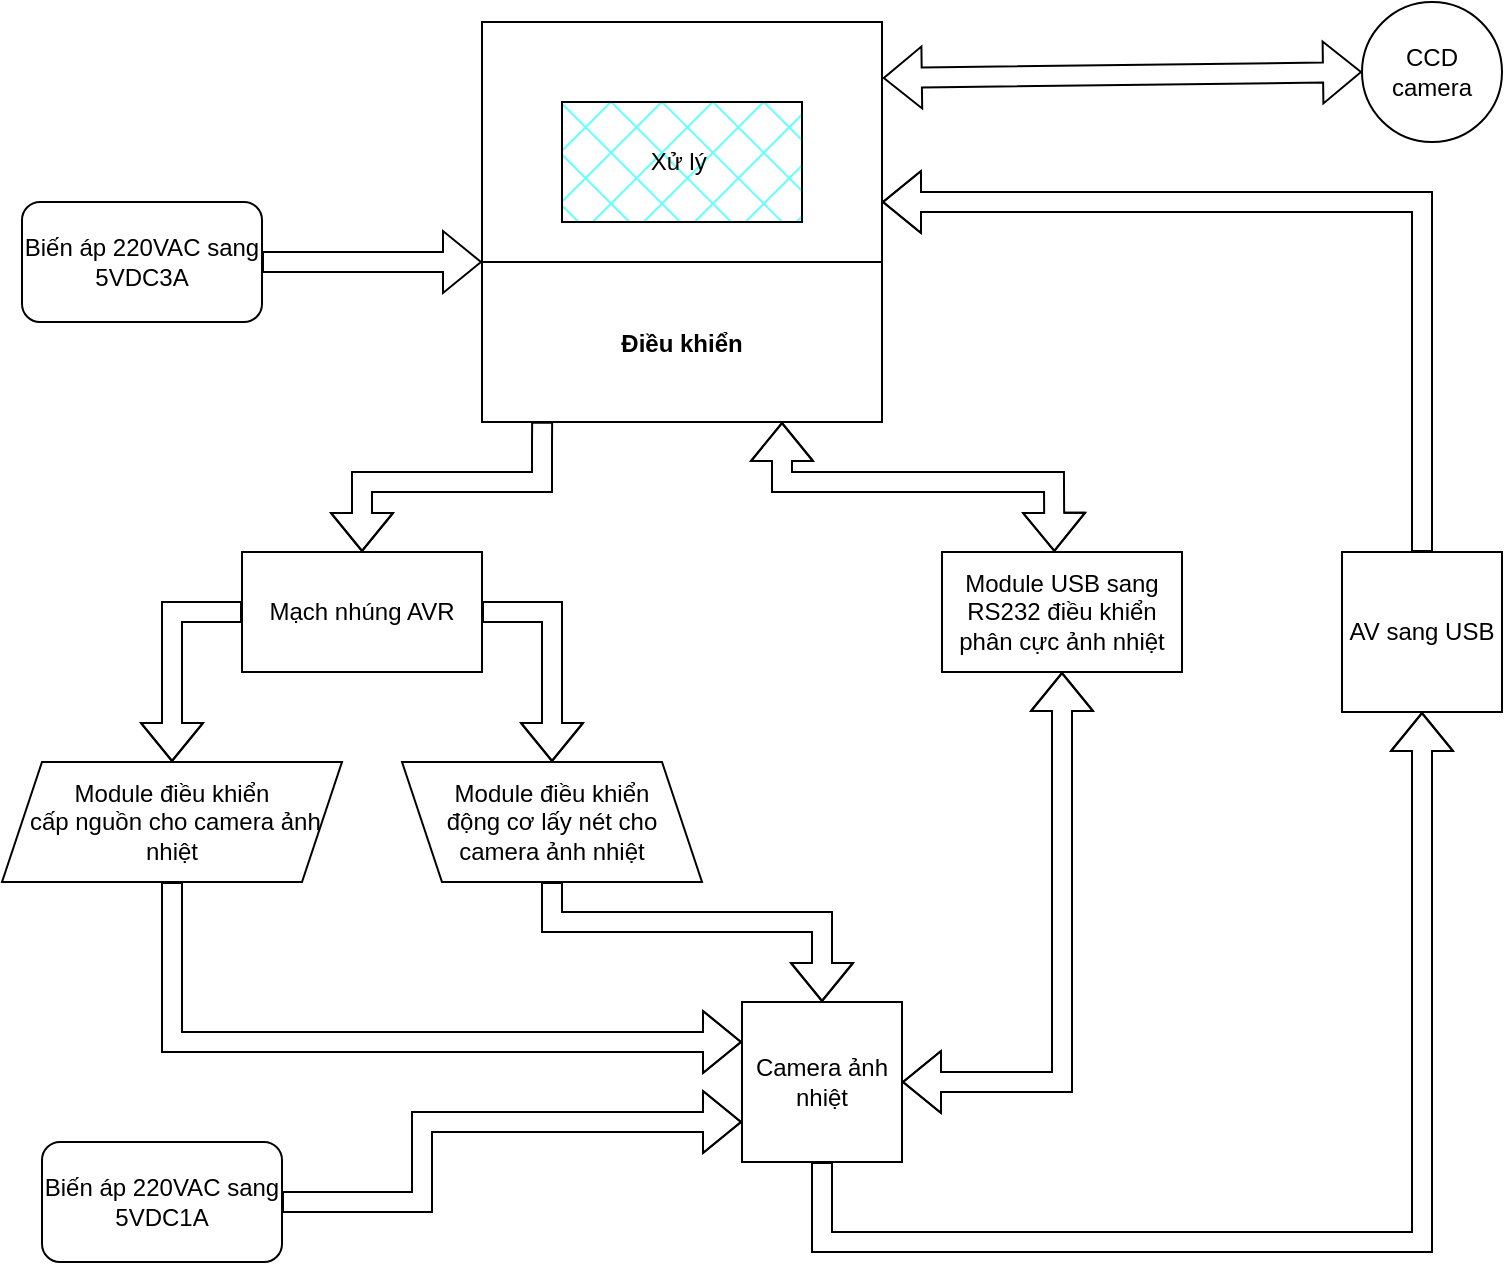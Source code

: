 <mxfile version="20.3.0" type="github">
  <diagram name="Page-1" id="c7488fd3-1785-93aa-aadb-54a6760d102a">
    <mxGraphModel dx="1488" dy="804" grid="1" gridSize="10" guides="1" tooltips="1" connect="1" arrows="1" fold="1" page="1" pageScale="1" pageWidth="1100" pageHeight="850" background="none" math="0" shadow="0">
      <root>
        <mxCell id="0" />
        <mxCell id="1" parent="0" />
        <mxCell id="EZ1qO5hgmVYE9EcLrdAN-6" value="Biến áp 220VAC sang 5VDC3A" style="rounded=1;whiteSpace=wrap;html=1;" vertex="1" parent="1">
          <mxGeometry x="210" y="220" width="120" height="60" as="geometry" />
        </mxCell>
        <mxCell id="EZ1qO5hgmVYE9EcLrdAN-9" value="" style="shape=flexArrow;endArrow=classic;html=1;rounded=0;strokeWidth=1;exitX=1;exitY=0.5;exitDx=0;exitDy=0;" edge="1" parent="1" source="EZ1qO5hgmVYE9EcLrdAN-6">
          <mxGeometry width="50" height="50" relative="1" as="geometry">
            <mxPoint x="430" y="330" as="sourcePoint" />
            <mxPoint x="440" y="250" as="targetPoint" />
          </mxGeometry>
        </mxCell>
        <mxCell id="EZ1qO5hgmVYE9EcLrdAN-10" value="Mạch nhúng AVR" style="rounded=0;whiteSpace=wrap;html=1;" vertex="1" parent="1">
          <mxGeometry x="320" y="395" width="120" height="60" as="geometry" />
        </mxCell>
        <mxCell id="EZ1qO5hgmVYE9EcLrdAN-11" value="" style="shape=flexArrow;endArrow=classic;html=1;rounded=0;strokeWidth=1;entryX=0.5;entryY=0;entryDx=0;entryDy=0;exitX=0.126;exitY=0.998;exitDx=0;exitDy=0;exitPerimeter=0;" edge="1" parent="1" target="EZ1qO5hgmVYE9EcLrdAN-10">
          <mxGeometry width="50" height="50" relative="1" as="geometry">
            <mxPoint x="470.08" y="329.84" as="sourcePoint" />
            <mxPoint x="575" y="340" as="targetPoint" />
            <Array as="points">
              <mxPoint x="470" y="340" />
              <mxPoint x="470" y="360" />
              <mxPoint x="380" y="360" />
            </Array>
          </mxGeometry>
        </mxCell>
        <mxCell id="EZ1qO5hgmVYE9EcLrdAN-12" value="Module điều khiển&lt;br&gt;&amp;nbsp;cấp nguồn cho camera ảnh nhiệt" style="shape=parallelogram;perimeter=parallelogramPerimeter;whiteSpace=wrap;html=1;fixedSize=1;" vertex="1" parent="1">
          <mxGeometry x="200" y="500" width="170" height="60" as="geometry" />
        </mxCell>
        <mxCell id="EZ1qO5hgmVYE9EcLrdAN-16" value="Module điều khiển &lt;br&gt;động cơ lấy nét cho camera ảnh nhiệt" style="shape=parallelogram;perimeter=parallelogramPerimeter;whiteSpace=wrap;html=1;fixedSize=1;arcSize=20;rotation=0;direction=west;flipH=1;" vertex="1" parent="1">
          <mxGeometry x="400" y="500" width="150" height="60" as="geometry" />
        </mxCell>
        <mxCell id="EZ1qO5hgmVYE9EcLrdAN-18" value="" style="shape=flexArrow;endArrow=classic;html=1;rounded=0;strokeWidth=1;exitX=0;exitY=0.5;exitDx=0;exitDy=0;entryX=0.5;entryY=0;entryDx=0;entryDy=0;" edge="1" parent="1" source="EZ1qO5hgmVYE9EcLrdAN-10" target="EZ1qO5hgmVYE9EcLrdAN-12">
          <mxGeometry width="50" height="50" relative="1" as="geometry">
            <mxPoint x="400" y="490" as="sourcePoint" />
            <mxPoint x="450" y="440" as="targetPoint" />
            <Array as="points">
              <mxPoint x="285" y="425" />
            </Array>
          </mxGeometry>
        </mxCell>
        <mxCell id="EZ1qO5hgmVYE9EcLrdAN-19" value="" style="shape=flexArrow;endArrow=classic;html=1;rounded=0;strokeWidth=1;exitX=1;exitY=0.5;exitDx=0;exitDy=0;entryX=0.5;entryY=1;entryDx=0;entryDy=0;" edge="1" parent="1" source="EZ1qO5hgmVYE9EcLrdAN-10" target="EZ1qO5hgmVYE9EcLrdAN-16">
          <mxGeometry width="50" height="50" relative="1" as="geometry">
            <mxPoint x="360" y="520" as="sourcePoint" />
            <mxPoint x="410" y="470" as="targetPoint" />
            <Array as="points">
              <mxPoint x="475" y="425" />
            </Array>
          </mxGeometry>
        </mxCell>
        <mxCell id="EZ1qO5hgmVYE9EcLrdAN-23" value="Điều khiển" style="swimlane;direction=west;startSize=80;" vertex="1" parent="1">
          <mxGeometry x="440" y="130" width="200" height="200" as="geometry" />
        </mxCell>
        <mxCell id="EZ1qO5hgmVYE9EcLrdAN-24" value="Xử lý&amp;nbsp;" style="whiteSpace=wrap;html=1;fillStyle=cross-hatch;fillColor=#66FFFF;" vertex="1" parent="1">
          <mxGeometry x="480" y="170" width="120" height="60" as="geometry" />
        </mxCell>
        <mxCell id="EZ1qO5hgmVYE9EcLrdAN-27" value="Module USB sang RS232 điều khiển phân cực ảnh nhiệt" style="rounded=0;whiteSpace=wrap;html=1;fillStyle=auto;fillColor=#FFFFFF;" vertex="1" parent="1">
          <mxGeometry x="670" y="395" width="120" height="60" as="geometry" />
        </mxCell>
        <mxCell id="EZ1qO5hgmVYE9EcLrdAN-28" value="" style="shape=flexArrow;endArrow=classic;startArrow=classic;html=1;rounded=0;strokeWidth=1;entryX=0.25;entryY=0;entryDx=0;entryDy=0;exitX=0.468;exitY=-0.001;exitDx=0;exitDy=0;exitPerimeter=0;" edge="1" parent="1" source="EZ1qO5hgmVYE9EcLrdAN-27" target="EZ1qO5hgmVYE9EcLrdAN-23">
          <mxGeometry width="100" height="100" relative="1" as="geometry">
            <mxPoint x="550" y="470" as="sourcePoint" />
            <mxPoint x="650" y="370" as="targetPoint" />
            <Array as="points">
              <mxPoint x="726" y="360" />
              <mxPoint x="590" y="360" />
            </Array>
          </mxGeometry>
        </mxCell>
        <mxCell id="EZ1qO5hgmVYE9EcLrdAN-29" value="Camera ảnh nhiệt" style="whiteSpace=wrap;html=1;aspect=fixed;fillStyle=auto;fillColor=#FFFFFF;" vertex="1" parent="1">
          <mxGeometry x="570" y="620" width="80" height="80" as="geometry" />
        </mxCell>
        <mxCell id="EZ1qO5hgmVYE9EcLrdAN-30" value="" style="shape=flexArrow;endArrow=classic;html=1;rounded=0;strokeWidth=1;exitX=0.5;exitY=0;exitDx=0;exitDy=0;entryX=0.5;entryY=0;entryDx=0;entryDy=0;" edge="1" parent="1" source="EZ1qO5hgmVYE9EcLrdAN-16" target="EZ1qO5hgmVYE9EcLrdAN-29">
          <mxGeometry width="50" height="50" relative="1" as="geometry">
            <mxPoint x="460" y="520" as="sourcePoint" />
            <mxPoint x="510" y="470" as="targetPoint" />
            <Array as="points">
              <mxPoint x="475" y="580" />
              <mxPoint x="610" y="580" />
            </Array>
          </mxGeometry>
        </mxCell>
        <mxCell id="EZ1qO5hgmVYE9EcLrdAN-31" value="" style="shape=flexArrow;endArrow=classic;html=1;rounded=0;strokeWidth=1;exitX=0.5;exitY=1;exitDx=0;exitDy=0;entryX=0;entryY=0.25;entryDx=0;entryDy=0;" edge="1" parent="1" source="EZ1qO5hgmVYE9EcLrdAN-12" target="EZ1qO5hgmVYE9EcLrdAN-29">
          <mxGeometry width="50" height="50" relative="1" as="geometry">
            <mxPoint x="380" y="550" as="sourcePoint" />
            <mxPoint x="430" y="500" as="targetPoint" />
            <Array as="points">
              <mxPoint x="285" y="640" />
            </Array>
          </mxGeometry>
        </mxCell>
        <mxCell id="EZ1qO5hgmVYE9EcLrdAN-34" value="Biến áp 220VAC sang 5VDC1A" style="rounded=1;whiteSpace=wrap;html=1;" vertex="1" parent="1">
          <mxGeometry x="220" y="690" width="120" height="60" as="geometry" />
        </mxCell>
        <mxCell id="EZ1qO5hgmVYE9EcLrdAN-35" value="" style="shape=flexArrow;endArrow=classic;html=1;rounded=0;strokeWidth=1;exitX=1;exitY=0.5;exitDx=0;exitDy=0;entryX=0;entryY=0.75;entryDx=0;entryDy=0;" edge="1" parent="1" source="EZ1qO5hgmVYE9EcLrdAN-34" target="EZ1qO5hgmVYE9EcLrdAN-29">
          <mxGeometry width="50" height="50" relative="1" as="geometry">
            <mxPoint x="480" y="610" as="sourcePoint" />
            <mxPoint x="530" y="560" as="targetPoint" />
            <Array as="points">
              <mxPoint x="410" y="720" />
              <mxPoint x="410" y="680" />
            </Array>
          </mxGeometry>
        </mxCell>
        <mxCell id="EZ1qO5hgmVYE9EcLrdAN-36" value="CCD camera" style="ellipse;whiteSpace=wrap;html=1;aspect=fixed;fillStyle=auto;fillColor=#FFFFFF;" vertex="1" parent="1">
          <mxGeometry x="880" y="120" width="70" height="70" as="geometry" />
        </mxCell>
        <mxCell id="EZ1qO5hgmVYE9EcLrdAN-37" value="" style="shape=flexArrow;endArrow=classic;startArrow=classic;html=1;rounded=0;strokeWidth=1;entryX=0.5;entryY=1;entryDx=0;entryDy=0;exitX=1;exitY=0.5;exitDx=0;exitDy=0;" edge="1" parent="1" source="EZ1qO5hgmVYE9EcLrdAN-29" target="EZ1qO5hgmVYE9EcLrdAN-27">
          <mxGeometry width="100" height="100" relative="1" as="geometry">
            <mxPoint x="440" y="570" as="sourcePoint" />
            <mxPoint x="540" y="470" as="targetPoint" />
            <Array as="points">
              <mxPoint x="730" y="660" />
            </Array>
          </mxGeometry>
        </mxCell>
        <mxCell id="EZ1qO5hgmVYE9EcLrdAN-38" value="" style="shape=flexArrow;endArrow=classic;startArrow=classic;html=1;rounded=0;strokeWidth=1;exitX=-0.002;exitY=0.86;exitDx=0;exitDy=0;exitPerimeter=0;entryX=0;entryY=0.5;entryDx=0;entryDy=0;" edge="1" parent="1" source="EZ1qO5hgmVYE9EcLrdAN-23" target="EZ1qO5hgmVYE9EcLrdAN-36">
          <mxGeometry width="100" height="100" relative="1" as="geometry">
            <mxPoint x="780" y="270" as="sourcePoint" />
            <mxPoint x="880" y="170" as="targetPoint" />
          </mxGeometry>
        </mxCell>
        <mxCell id="EZ1qO5hgmVYE9EcLrdAN-39" value="AV sang USB" style="whiteSpace=wrap;html=1;aspect=fixed;fillStyle=auto;fillColor=#FFFFFF;" vertex="1" parent="1">
          <mxGeometry x="870" y="395" width="80" height="80" as="geometry" />
        </mxCell>
        <mxCell id="EZ1qO5hgmVYE9EcLrdAN-40" value="" style="shape=flexArrow;endArrow=classic;html=1;rounded=0;strokeWidth=1;exitX=0.5;exitY=1;exitDx=0;exitDy=0;entryX=0.5;entryY=1;entryDx=0;entryDy=0;" edge="1" parent="1" source="EZ1qO5hgmVYE9EcLrdAN-29" target="EZ1qO5hgmVYE9EcLrdAN-39">
          <mxGeometry width="50" height="50" relative="1" as="geometry">
            <mxPoint x="560" y="540" as="sourcePoint" />
            <mxPoint x="610" y="490" as="targetPoint" />
            <Array as="points">
              <mxPoint x="610" y="740" />
              <mxPoint x="910" y="740" />
            </Array>
          </mxGeometry>
        </mxCell>
        <mxCell id="EZ1qO5hgmVYE9EcLrdAN-41" value="" style="shape=flexArrow;endArrow=classic;html=1;rounded=0;strokeWidth=1;exitX=0.5;exitY=0;exitDx=0;exitDy=0;" edge="1" parent="1" source="EZ1qO5hgmVYE9EcLrdAN-39">
          <mxGeometry width="50" height="50" relative="1" as="geometry">
            <mxPoint x="560" y="540" as="sourcePoint" />
            <mxPoint x="640" y="220" as="targetPoint" />
            <Array as="points">
              <mxPoint x="910" y="220" />
            </Array>
          </mxGeometry>
        </mxCell>
      </root>
    </mxGraphModel>
  </diagram>
</mxfile>
